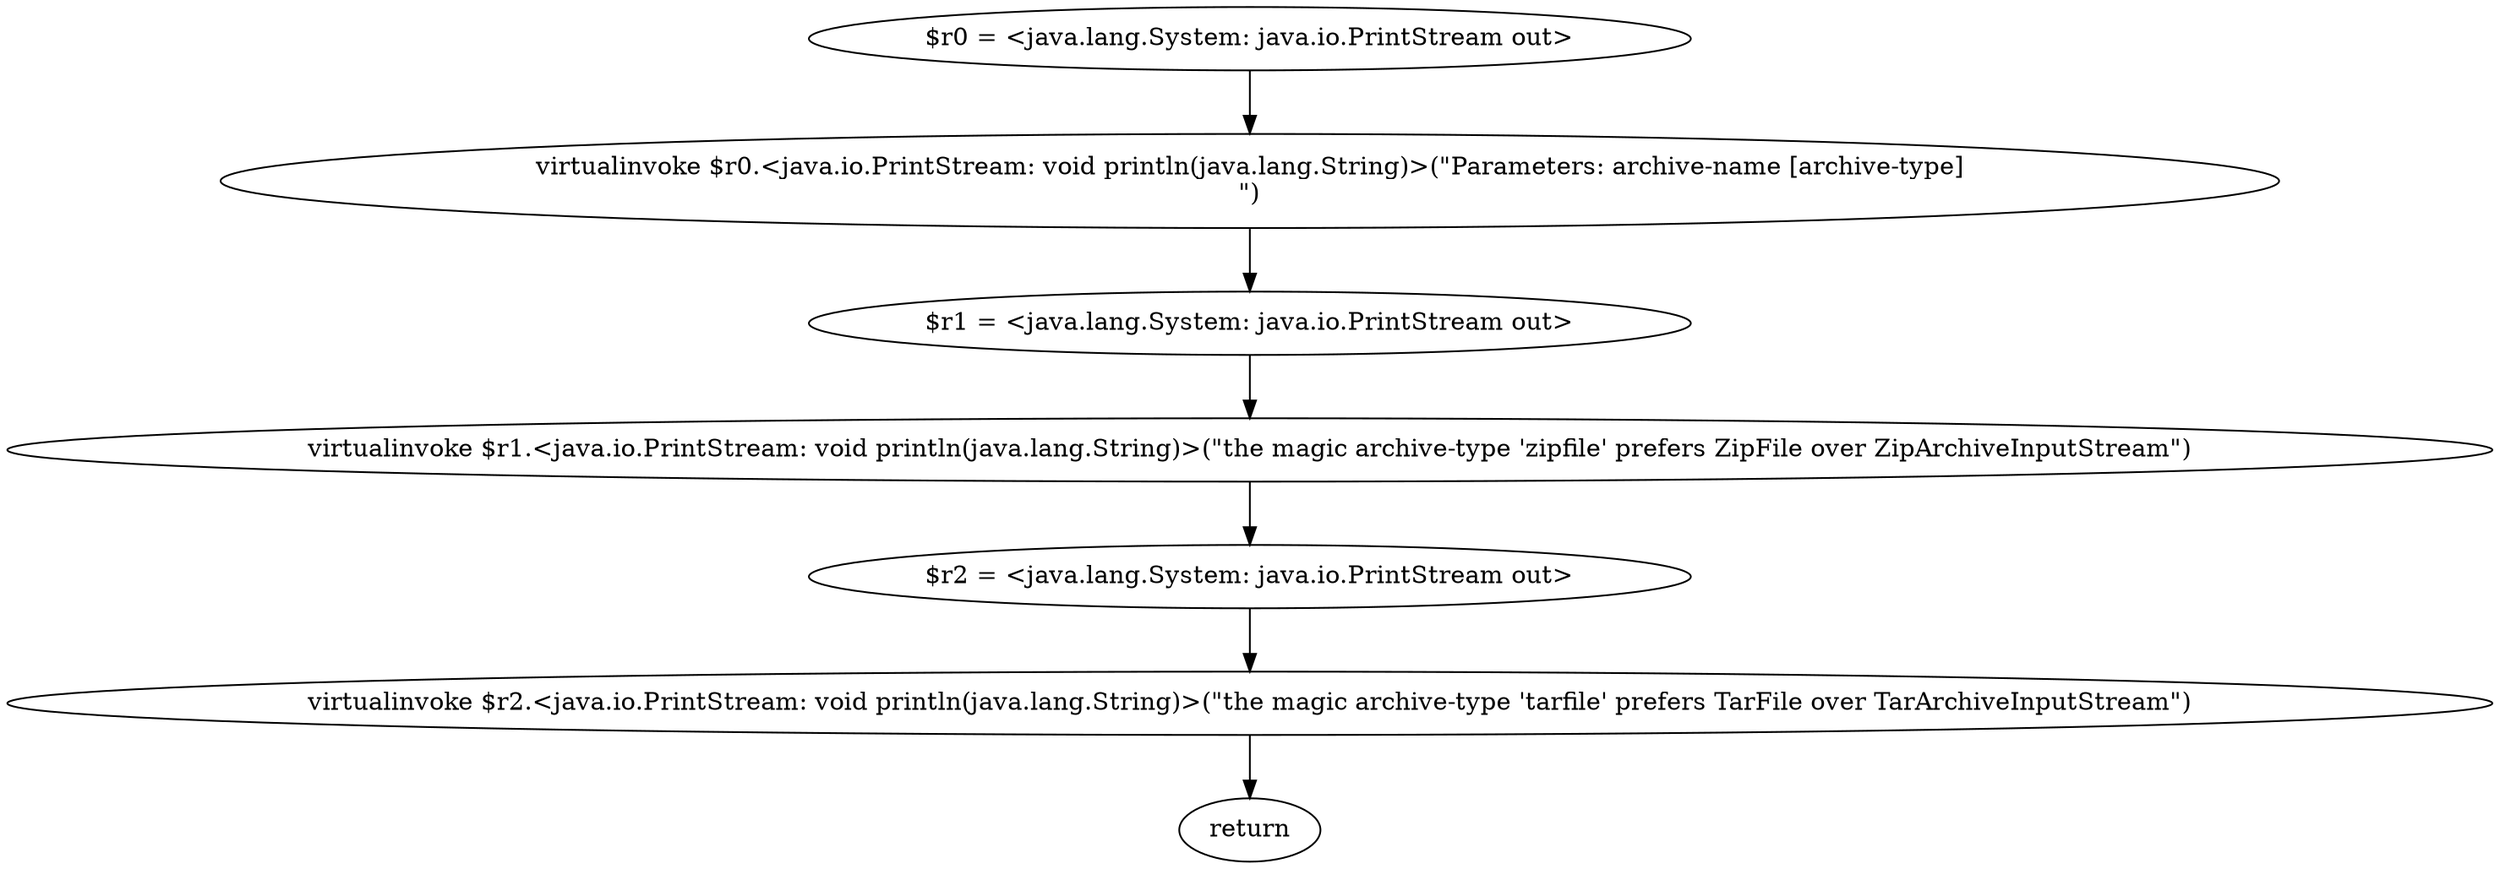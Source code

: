 digraph "unitGraph" {
    "$r0 = <java.lang.System: java.io.PrintStream out>"
    "virtualinvoke $r0.<java.io.PrintStream: void println(java.lang.String)>(\"Parameters: archive-name [archive-type]\n\")"
    "$r1 = <java.lang.System: java.io.PrintStream out>"
    "virtualinvoke $r1.<java.io.PrintStream: void println(java.lang.String)>(\"the magic archive-type \'zipfile\' prefers ZipFile over ZipArchiveInputStream\")"
    "$r2 = <java.lang.System: java.io.PrintStream out>"
    "virtualinvoke $r2.<java.io.PrintStream: void println(java.lang.String)>(\"the magic archive-type \'tarfile\' prefers TarFile over TarArchiveInputStream\")"
    "return"
    "$r0 = <java.lang.System: java.io.PrintStream out>"->"virtualinvoke $r0.<java.io.PrintStream: void println(java.lang.String)>(\"Parameters: archive-name [archive-type]\n\")";
    "virtualinvoke $r0.<java.io.PrintStream: void println(java.lang.String)>(\"Parameters: archive-name [archive-type]\n\")"->"$r1 = <java.lang.System: java.io.PrintStream out>";
    "$r1 = <java.lang.System: java.io.PrintStream out>"->"virtualinvoke $r1.<java.io.PrintStream: void println(java.lang.String)>(\"the magic archive-type \'zipfile\' prefers ZipFile over ZipArchiveInputStream\")";
    "virtualinvoke $r1.<java.io.PrintStream: void println(java.lang.String)>(\"the magic archive-type \'zipfile\' prefers ZipFile over ZipArchiveInputStream\")"->"$r2 = <java.lang.System: java.io.PrintStream out>";
    "$r2 = <java.lang.System: java.io.PrintStream out>"->"virtualinvoke $r2.<java.io.PrintStream: void println(java.lang.String)>(\"the magic archive-type \'tarfile\' prefers TarFile over TarArchiveInputStream\")";
    "virtualinvoke $r2.<java.io.PrintStream: void println(java.lang.String)>(\"the magic archive-type \'tarfile\' prefers TarFile over TarArchiveInputStream\")"->"return";
}
